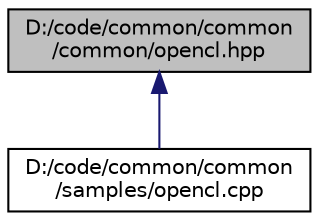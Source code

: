 digraph "D:/code/common/common/common/opencl.hpp"
{
 // LATEX_PDF_SIZE
  edge [fontname="Helvetica",fontsize="10",labelfontname="Helvetica",labelfontsize="10"];
  node [fontname="Helvetica",fontsize="10",shape=record];
  Node3 [label="D:/code/common/common\l/common/opencl.hpp",height=0.2,width=0.4,color="black", fillcolor="grey75", style="filled", fontcolor="black",tooltip=" "];
  Node3 -> Node4 [dir="back",color="midnightblue",fontsize="10",style="solid",fontname="Helvetica"];
  Node4 [label="D:/code/common/common\l/samples/opencl.cpp",height=0.2,width=0.4,color="black", fillcolor="white", style="filled",URL="$opencl_8cpp.html",tooltip=" "];
}
